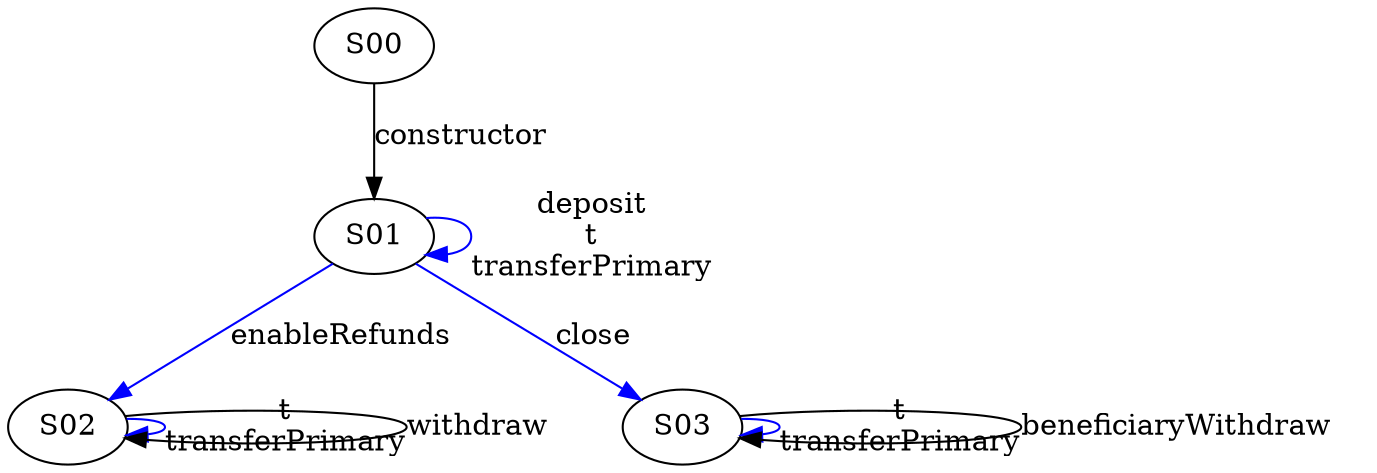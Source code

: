 digraph {

S00->S01 [label="constructor", style="", color="black"]
S01->S01 [label="deposit\nt\ntransferPrimary", style="", color="blue"]
S02->S02 [label="t\ntransferPrimary", style="", color="blue"]
S03->S03 [label="t\ntransferPrimary", style="", color="blue"]
S02->S02 [label="withdraw", style="", color="black"]
S01->S03 [label="close", style="", color="blue"]
S01->S02 [label="enableRefunds", style="", color="blue"]
S03->S03 [label="beneficiaryWithdraw", style="", color="black"]
}
